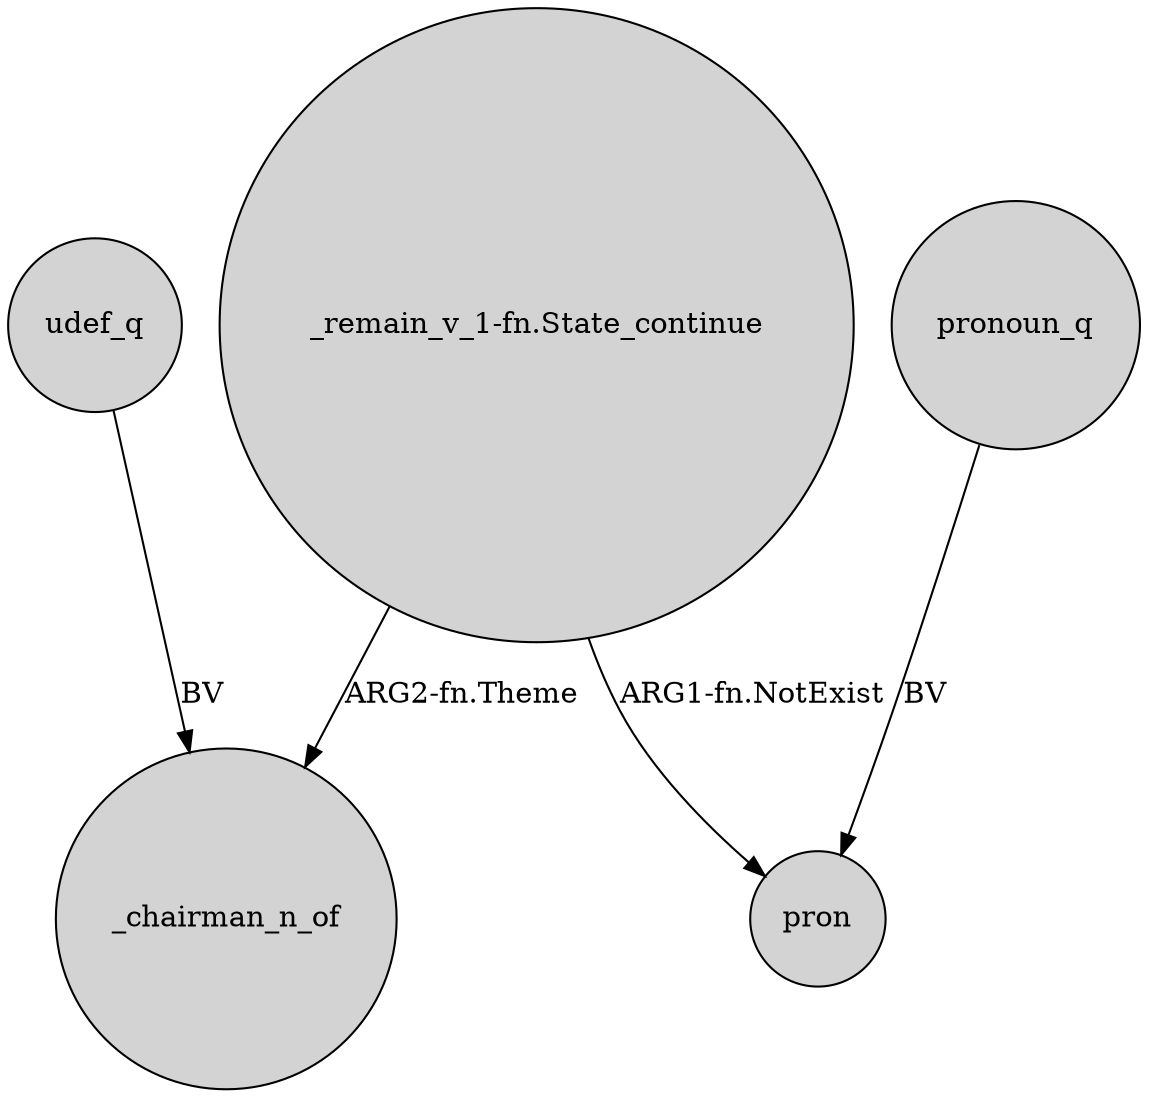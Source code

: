digraph {
	node [shape=circle style=filled]
	"_remain_v_1-fn.State_continue" -> _chairman_n_of [label="ARG2-fn.Theme"]
	udef_q -> _chairman_n_of [label=BV]
	"_remain_v_1-fn.State_continue" -> pron [label="ARG1-fn.NotExist"]
	pronoun_q -> pron [label=BV]
}
